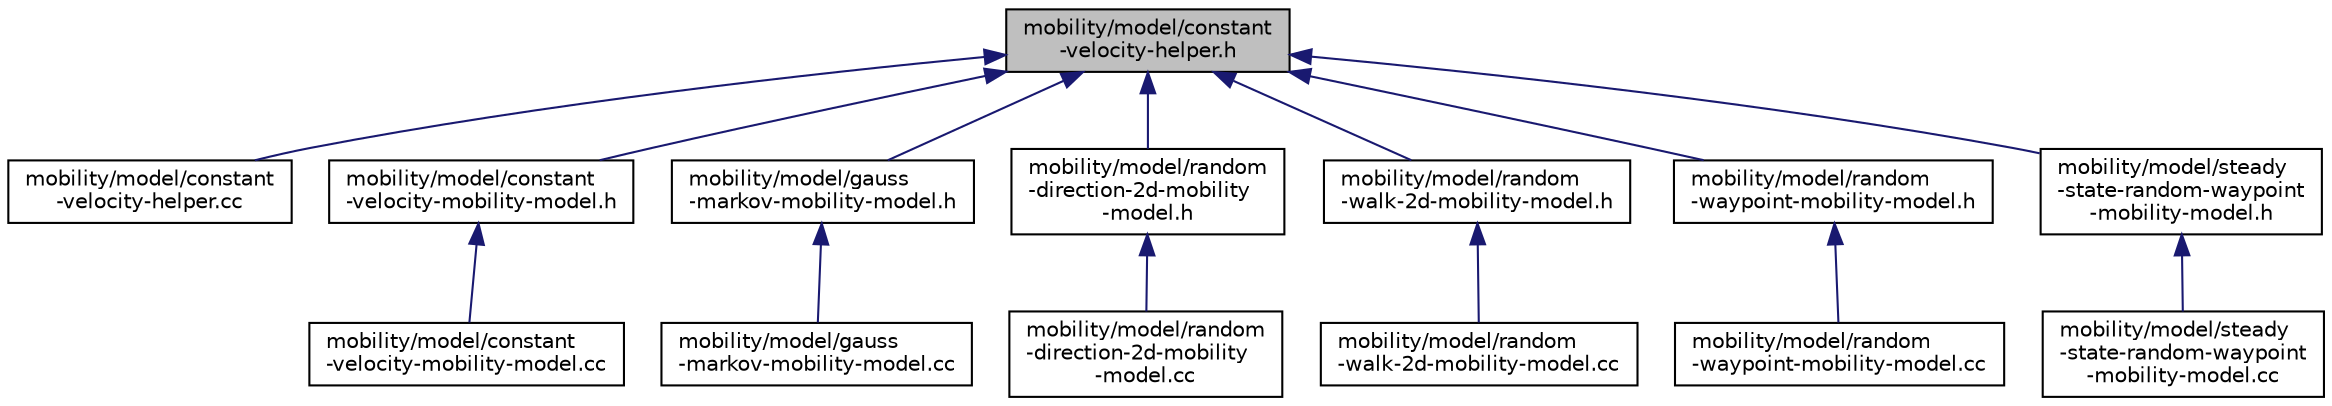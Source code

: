 digraph "mobility/model/constant-velocity-helper.h"
{
  edge [fontname="Helvetica",fontsize="10",labelfontname="Helvetica",labelfontsize="10"];
  node [fontname="Helvetica",fontsize="10",shape=record];
  Node1 [label="mobility/model/constant\l-velocity-helper.h",height=0.2,width=0.4,color="black", fillcolor="grey75", style="filled", fontcolor="black"];
  Node1 -> Node2 [dir="back",color="midnightblue",fontsize="10",style="solid"];
  Node2 [label="mobility/model/constant\l-velocity-helper.cc",height=0.2,width=0.4,color="black", fillcolor="white", style="filled",URL="$d5/d09/constant-velocity-helper_8cc.html"];
  Node1 -> Node3 [dir="back",color="midnightblue",fontsize="10",style="solid"];
  Node3 [label="mobility/model/constant\l-velocity-mobility-model.h",height=0.2,width=0.4,color="black", fillcolor="white", style="filled",URL="$df/dfd/constant-velocity-mobility-model_8h.html"];
  Node3 -> Node4 [dir="back",color="midnightblue",fontsize="10",style="solid"];
  Node4 [label="mobility/model/constant\l-velocity-mobility-model.cc",height=0.2,width=0.4,color="black", fillcolor="white", style="filled",URL="$d9/d41/constant-velocity-mobility-model_8cc.html"];
  Node1 -> Node5 [dir="back",color="midnightblue",fontsize="10",style="solid"];
  Node5 [label="mobility/model/gauss\l-markov-mobility-model.h",height=0.2,width=0.4,color="black", fillcolor="white", style="filled",URL="$d0/d13/gauss-markov-mobility-model_8h.html"];
  Node5 -> Node6 [dir="back",color="midnightblue",fontsize="10",style="solid"];
  Node6 [label="mobility/model/gauss\l-markov-mobility-model.cc",height=0.2,width=0.4,color="black", fillcolor="white", style="filled",URL="$d2/dfb/gauss-markov-mobility-model_8cc.html"];
  Node1 -> Node7 [dir="back",color="midnightblue",fontsize="10",style="solid"];
  Node7 [label="mobility/model/random\l-direction-2d-mobility\l-model.h",height=0.2,width=0.4,color="black", fillcolor="white", style="filled",URL="$db/d82/random-direction-2d-mobility-model_8h.html"];
  Node7 -> Node8 [dir="back",color="midnightblue",fontsize="10",style="solid"];
  Node8 [label="mobility/model/random\l-direction-2d-mobility\l-model.cc",height=0.2,width=0.4,color="black", fillcolor="white", style="filled",URL="$da/d9f/random-direction-2d-mobility-model_8cc.html"];
  Node1 -> Node9 [dir="back",color="midnightblue",fontsize="10",style="solid"];
  Node9 [label="mobility/model/random\l-walk-2d-mobility-model.h",height=0.2,width=0.4,color="black", fillcolor="white", style="filled",URL="$d6/d4f/random-walk-2d-mobility-model_8h.html"];
  Node9 -> Node10 [dir="back",color="midnightblue",fontsize="10",style="solid"];
  Node10 [label="mobility/model/random\l-walk-2d-mobility-model.cc",height=0.2,width=0.4,color="black", fillcolor="white", style="filled",URL="$d4/d4d/random-walk-2d-mobility-model_8cc.html"];
  Node1 -> Node11 [dir="back",color="midnightblue",fontsize="10",style="solid"];
  Node11 [label="mobility/model/random\l-waypoint-mobility-model.h",height=0.2,width=0.4,color="black", fillcolor="white", style="filled",URL="$d9/d68/random-waypoint-mobility-model_8h.html"];
  Node11 -> Node12 [dir="back",color="midnightblue",fontsize="10",style="solid"];
  Node12 [label="mobility/model/random\l-waypoint-mobility-model.cc",height=0.2,width=0.4,color="black", fillcolor="white", style="filled",URL="$dc/db2/random-waypoint-mobility-model_8cc.html"];
  Node1 -> Node13 [dir="back",color="midnightblue",fontsize="10",style="solid"];
  Node13 [label="mobility/model/steady\l-state-random-waypoint\l-mobility-model.h",height=0.2,width=0.4,color="black", fillcolor="white", style="filled",URL="$d9/d57/steady-state-random-waypoint-mobility-model_8h.html"];
  Node13 -> Node14 [dir="back",color="midnightblue",fontsize="10",style="solid"];
  Node14 [label="mobility/model/steady\l-state-random-waypoint\l-mobility-model.cc",height=0.2,width=0.4,color="black", fillcolor="white", style="filled",URL="$d8/d7e/steady-state-random-waypoint-mobility-model_8cc.html"];
}
